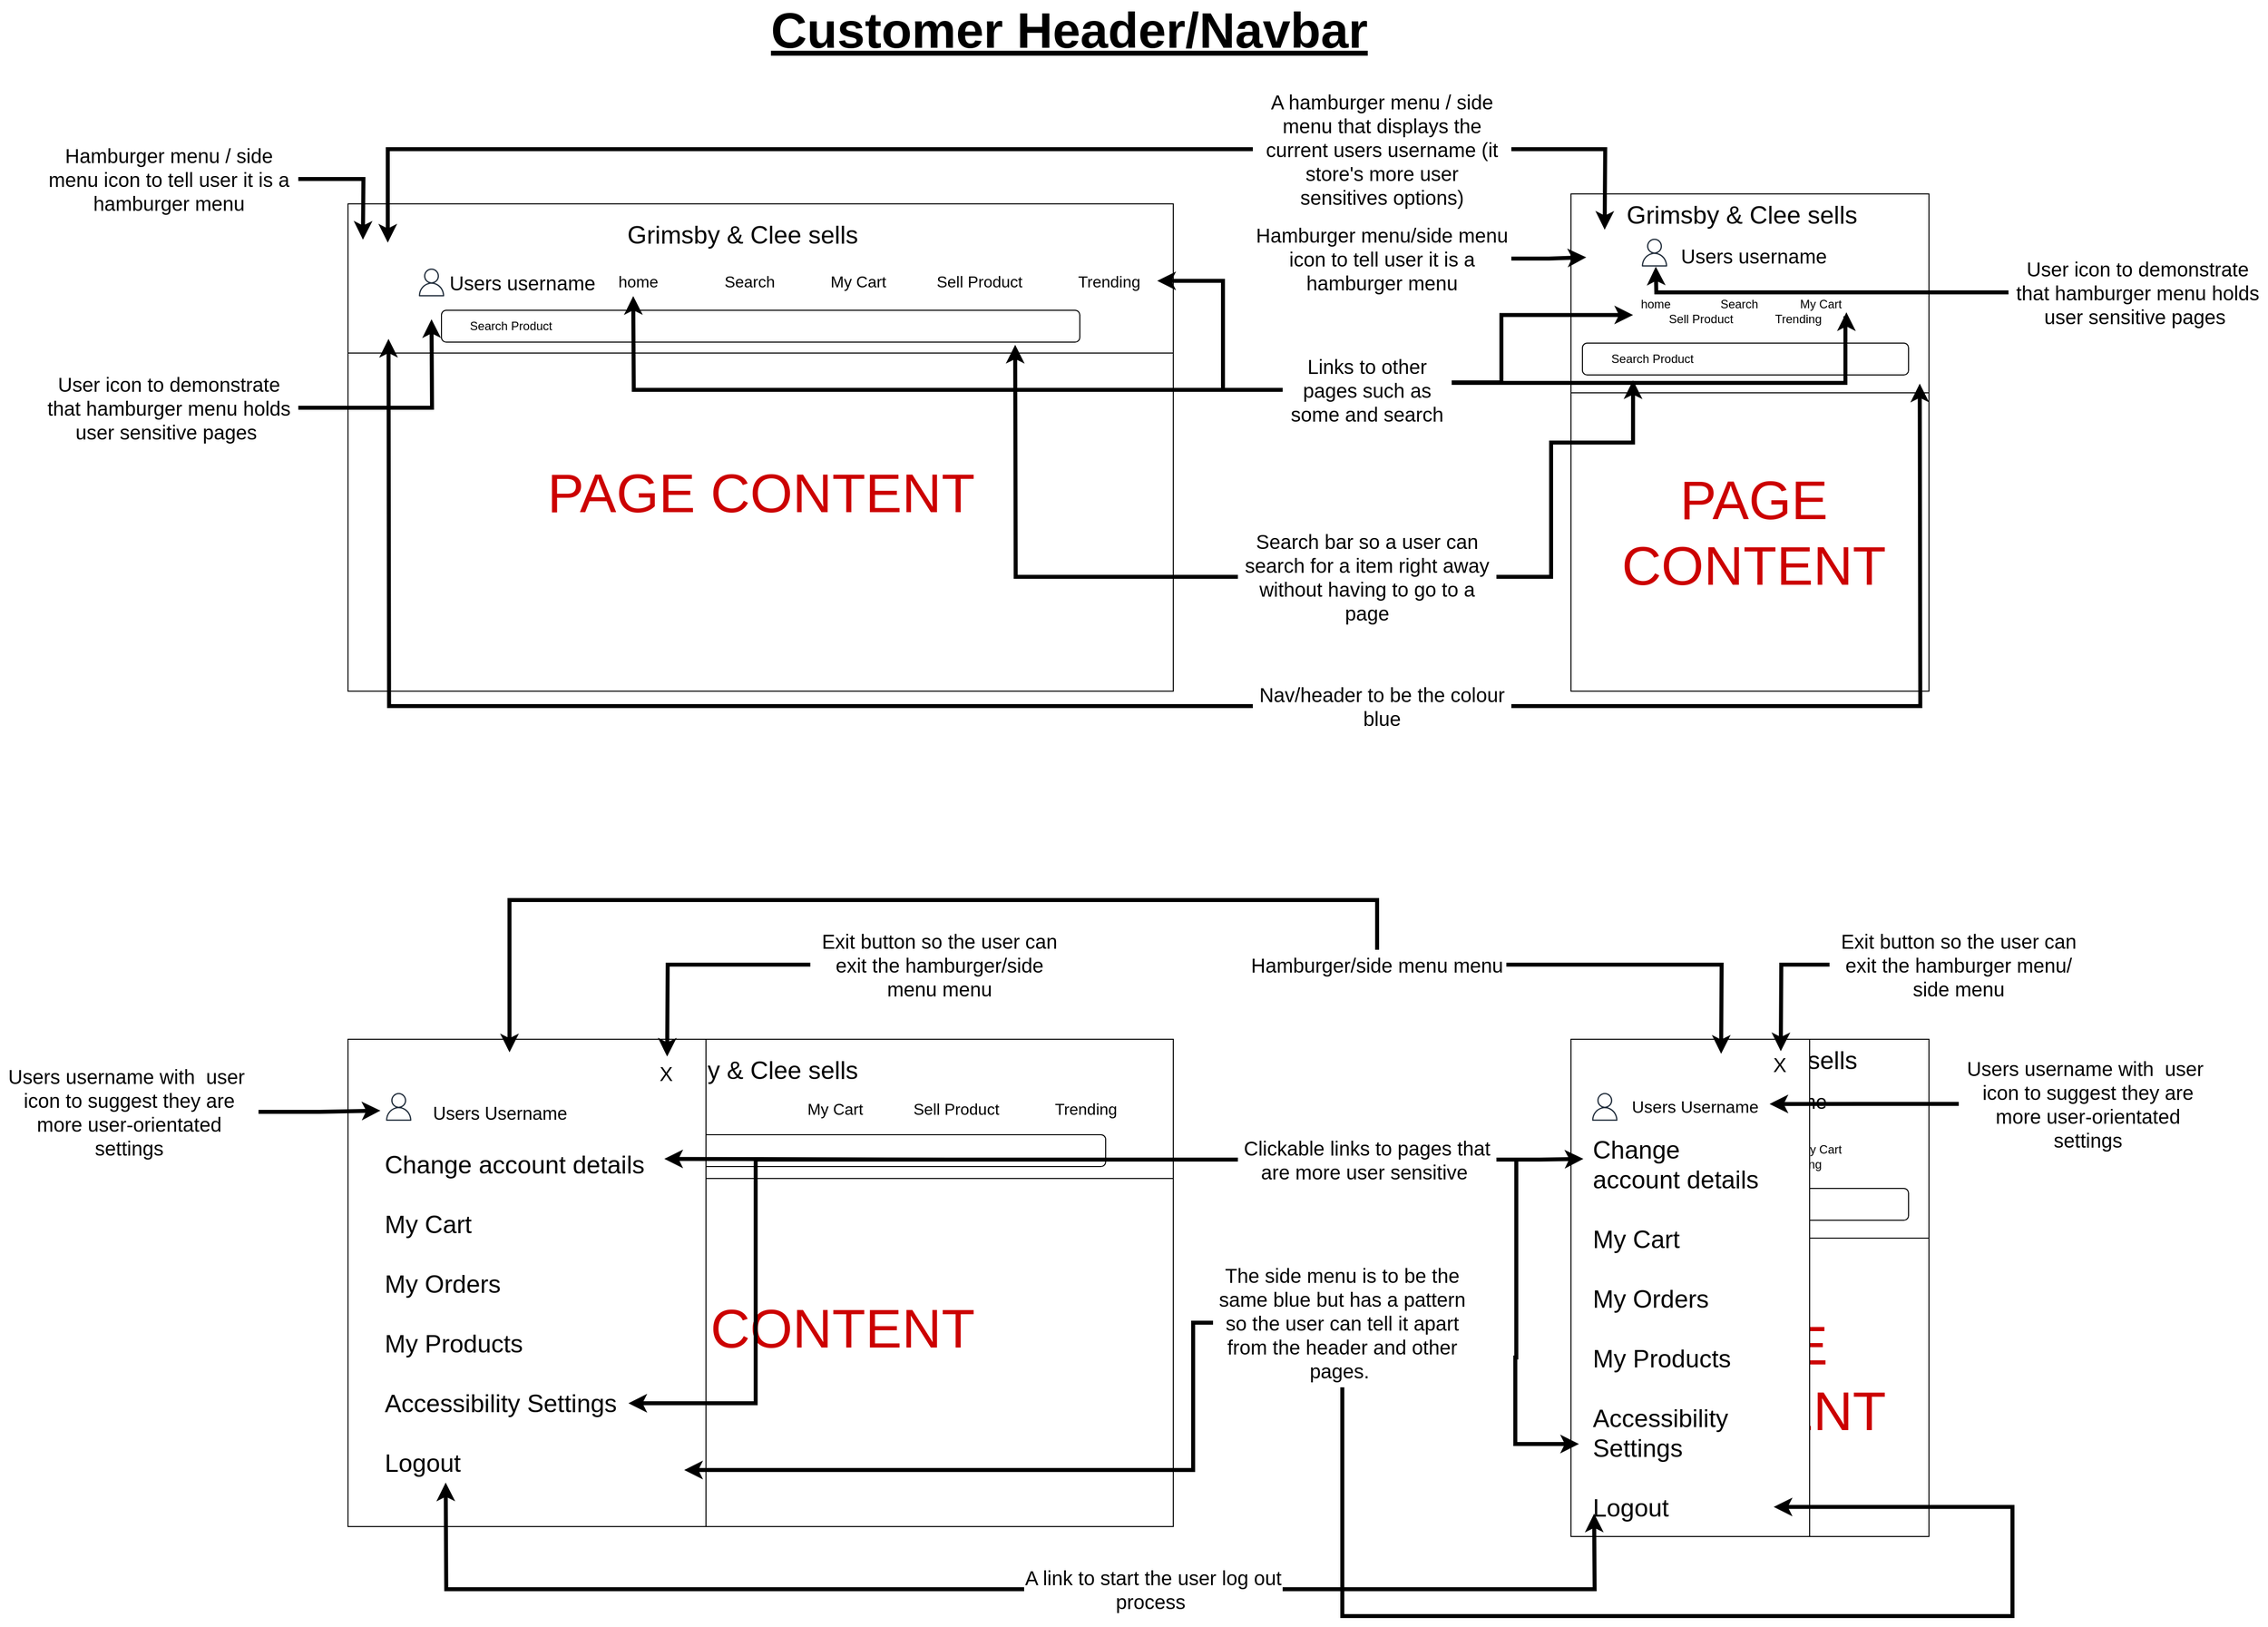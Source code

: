 <mxfile version="22.1.16" type="device">
  <diagram name="Page-1" id="9kCDMBCtZoSfwNyQTBR-">
    <mxGraphModel dx="6135" dy="4045" grid="1" gridSize="10" guides="1" tooltips="1" connect="1" arrows="1" fold="1" page="1" pageScale="1" pageWidth="850" pageHeight="1100" math="0" shadow="0">
      <root>
        <mxCell id="0" />
        <mxCell id="1" parent="0" />
        <mxCell id="2045cuq98jGpGBP9lHV3-7" value="" style="rounded=0;whiteSpace=wrap;html=1;" parent="1" vertex="1">
          <mxGeometry x="-2000" y="-850" width="830" height="370" as="geometry" />
        </mxCell>
        <mxCell id="2045cuq98jGpGBP9lHV3-1" value="" style="rounded=0;whiteSpace=wrap;html=1;" parent="1" vertex="1">
          <mxGeometry x="-2000" y="-970" width="830" height="150" as="geometry" />
        </mxCell>
        <mxCell id="2045cuq98jGpGBP9lHV3-2" value="&lt;font style=&quot;font-size: 25px;&quot;&gt;Grimsby &amp;amp; Clee sells&amp;nbsp;&lt;/font&gt;" style="text;html=1;strokeColor=none;fillColor=none;align=center;verticalAlign=middle;whiteSpace=wrap;rounded=0;" parent="1" vertex="1">
          <mxGeometry x="-1740" y="-970" width="281" height="60" as="geometry" />
        </mxCell>
        <mxCell id="2045cuq98jGpGBP9lHV3-3" value="" style="shape=image;html=1;verticalAlign=top;verticalLabelPosition=bottom;labelBackgroundColor=#ffffff;imageAspect=0;aspect=fixed;image=https://cdn0.iconfinder.com/data/icons/user-interface-1-32/32/hamburger-menu-128.png" parent="1" vertex="1">
          <mxGeometry x="-1988" y="-921" width="58" height="58" as="geometry" />
        </mxCell>
        <mxCell id="2045cuq98jGpGBP9lHV3-4" value="&lt;font style=&quot;font-size: 20px;&quot;&gt;Users username&lt;/font&gt;" style="text;html=1;strokeColor=none;fillColor=none;align=center;verticalAlign=middle;whiteSpace=wrap;rounded=0;" parent="1" vertex="1">
          <mxGeometry x="-1922" y="-916" width="195" height="50" as="geometry" />
        </mxCell>
        <mxCell id="2045cuq98jGpGBP9lHV3-5" value="&lt;div style=&quot;font-size: 16px;&quot;&gt;&lt;span style=&quot;background-color: initial;&quot;&gt;home&lt;/span&gt;&lt;span style=&quot;background-color: initial; white-space: pre;&quot;&gt;&#x9;&lt;/span&gt;&lt;span style=&quot;background-color: initial; white-space: pre;&quot;&gt;&#x9;&lt;/span&gt;&lt;span style=&quot;background-color: initial;&quot;&gt;Search&lt;/span&gt;&lt;span style=&quot;background-color: initial; white-space: pre;&quot;&gt;&#x9;&lt;/span&gt;&lt;span style=&quot;background-color: initial; white-space: pre;&quot;&gt;&#x9;&lt;/span&gt;My Cart&lt;span style=&quot;white-space: pre;&quot;&gt;&#x9;&lt;/span&gt;&lt;span style=&quot;white-space: pre;&quot;&gt;&#x9;&lt;/span&gt;Sell Product&lt;span style=&quot;white-space: pre;&quot;&gt;&#x9;&lt;/span&gt;&lt;span style=&quot;white-space: pre;&quot;&gt;&#x9;&lt;/span&gt;Trending&amp;nbsp;&lt;/div&gt;" style="text;html=1;strokeColor=none;fillColor=none;align=left;verticalAlign=middle;whiteSpace=wrap;rounded=0;" parent="1" vertex="1">
          <mxGeometry x="-1730" y="-910" width="540" height="36" as="geometry" />
        </mxCell>
        <mxCell id="2045cuq98jGpGBP9lHV3-6" value="&lt;font color=&quot;#cc0000&quot; style=&quot;font-size: 55px;&quot;&gt;PAGE CONTENT&lt;/font&gt;" style="text;html=1;strokeColor=none;fillColor=none;align=center;verticalAlign=middle;whiteSpace=wrap;rounded=0;" parent="1" vertex="1">
          <mxGeometry x="-1872.25" y="-810" width="574.5" height="260" as="geometry" />
        </mxCell>
        <mxCell id="2045cuq98jGpGBP9lHV3-8" value="" style="rounded=0;whiteSpace=wrap;html=1;" parent="1" vertex="1">
          <mxGeometry x="-2000" y="-10" width="830" height="370" as="geometry" />
        </mxCell>
        <mxCell id="2045cuq98jGpGBP9lHV3-9" value="" style="rounded=0;whiteSpace=wrap;html=1;" parent="1" vertex="1">
          <mxGeometry x="-2000" y="-130" width="830" height="140" as="geometry" />
        </mxCell>
        <mxCell id="2045cuq98jGpGBP9lHV3-10" value="&lt;font style=&quot;font-size: 25px;&quot;&gt;Grimsby &amp;amp; Clee sells&amp;nbsp;&lt;/font&gt;" style="text;html=1;strokeColor=none;fillColor=none;align=center;verticalAlign=middle;whiteSpace=wrap;rounded=0;" parent="1" vertex="1">
          <mxGeometry x="-1740" y="-130" width="281" height="60" as="geometry" />
        </mxCell>
        <mxCell id="2045cuq98jGpGBP9lHV3-11" value="" style="shape=image;html=1;verticalAlign=top;verticalLabelPosition=bottom;labelBackgroundColor=#ffffff;imageAspect=0;aspect=fixed;image=https://cdn0.iconfinder.com/data/icons/user-interface-1-32/32/hamburger-menu-128.png" parent="1" vertex="1">
          <mxGeometry x="-1980" y="-80" width="58" height="58" as="geometry" />
        </mxCell>
        <mxCell id="2045cuq98jGpGBP9lHV3-12" value="&lt;font style=&quot;font-size: 20px;&quot;&gt;Users username&lt;/font&gt;" style="text;html=1;strokeColor=none;fillColor=none;align=center;verticalAlign=middle;whiteSpace=wrap;rounded=0;" parent="1" vertex="1">
          <mxGeometry x="-1935" y="-76" width="195" height="50" as="geometry" />
        </mxCell>
        <mxCell id="2045cuq98jGpGBP9lHV3-14" value="&lt;font color=&quot;#cc0000&quot; style=&quot;font-size: 55px;&quot;&gt;PAGE CONTENT&lt;/font&gt;" style="text;html=1;strokeColor=none;fillColor=none;align=center;verticalAlign=middle;whiteSpace=wrap;rounded=0;" parent="1" vertex="1">
          <mxGeometry x="-1872.25" y="30" width="574.5" height="260" as="geometry" />
        </mxCell>
        <mxCell id="2045cuq98jGpGBP9lHV3-23" value="" style="sketch=0;outlineConnect=0;fontColor=#232F3E;gradientColor=none;fillColor=#232F3D;strokeColor=none;dashed=0;verticalLabelPosition=bottom;verticalAlign=top;align=center;html=1;fontSize=12;fontStyle=0;aspect=fixed;pointerEvents=1;shape=mxgraph.aws4.user;" parent="1" vertex="1">
          <mxGeometry x="-1930" y="-905" width="28" height="28" as="geometry" />
        </mxCell>
        <mxCell id="2045cuq98jGpGBP9lHV3-26" value="&lt;span style=&quot;white-space: pre;&quot;&gt;&#x9;&lt;/span&gt;Search Product" style="rounded=1;whiteSpace=wrap;html=1;align=left;" parent="1" vertex="1">
          <mxGeometry x="-1906" y="-863" width="642" height="32" as="geometry" />
        </mxCell>
        <mxCell id="2045cuq98jGpGBP9lHV3-27" value="&lt;span style=&quot;white-space: pre;&quot;&gt;&#x9;&lt;/span&gt;Search Product" style="rounded=1;whiteSpace=wrap;html=1;align=left;" parent="1" vertex="1">
          <mxGeometry x="-1880" y="-34" width="642" height="32" as="geometry" />
        </mxCell>
        <mxCell id="2045cuq98jGpGBP9lHV3-15" value="" style="rounded=0;whiteSpace=wrap;html=1;" parent="1" vertex="1">
          <mxGeometry x="-2000" y="-130" width="360" height="490" as="geometry" />
        </mxCell>
        <mxCell id="2045cuq98jGpGBP9lHV3-19" value="&lt;font style=&quot;font-size: 18px;&quot;&gt;Users Username&lt;/font&gt;" style="text;html=1;strokeColor=none;fillColor=none;align=center;verticalAlign=middle;whiteSpace=wrap;rounded=0;movable=1;resizable=1;rotatable=1;deletable=1;editable=1;locked=0;connectable=1;" parent="1" vertex="1">
          <mxGeometry x="-1922" y="-70" width="150" height="30" as="geometry" />
        </mxCell>
        <mxCell id="2045cuq98jGpGBP9lHV3-22" value="" style="sketch=0;outlineConnect=0;fontColor=#232F3E;gradientColor=none;fillColor=#232F3D;strokeColor=none;dashed=0;verticalLabelPosition=bottom;verticalAlign=top;align=center;html=1;fontSize=12;fontStyle=0;aspect=fixed;pointerEvents=1;shape=mxgraph.aws4.user;movable=1;resizable=1;rotatable=1;deletable=1;editable=1;locked=0;connectable=1;" parent="1" vertex="1">
          <mxGeometry x="-1963" y="-76" width="28" height="28" as="geometry" />
        </mxCell>
        <mxCell id="2045cuq98jGpGBP9lHV3-18" value="&lt;font style=&quot;font-size: 20px;&quot;&gt;X&lt;/font&gt;" style="text;html=1;strokeColor=none;fillColor=none;align=center;verticalAlign=middle;whiteSpace=wrap;rounded=0;" parent="1" vertex="1">
          <mxGeometry x="-1740" y="-116" width="120" height="40" as="geometry" />
        </mxCell>
        <mxCell id="2045cuq98jGpGBP9lHV3-24" value="&lt;span style=&quot;font-size: 25px;&quot;&gt;Change account details&lt;br&gt;&lt;br&gt;My Cart&lt;br&gt;&lt;br&gt;My Orders&lt;br&gt;&lt;br&gt;My Products&lt;br&gt;&lt;br&gt;Accessibility Settings&lt;br&gt;&lt;br&gt;Logout&lt;br&gt;&amp;nbsp;&lt;/span&gt;" style="text;html=1;strokeColor=none;fillColor=none;align=left;verticalAlign=middle;whiteSpace=wrap;rounded=0;" parent="1" vertex="1">
          <mxGeometry x="-1965" y="145" width="290" height="30" as="geometry" />
        </mxCell>
        <mxCell id="2045cuq98jGpGBP9lHV3-28" value="" style="rounded=0;whiteSpace=wrap;html=1;" parent="1" vertex="1">
          <mxGeometry x="-770" y="-980" width="360" height="500" as="geometry" />
        </mxCell>
        <mxCell id="2045cuq98jGpGBP9lHV3-29" value="" style="rounded=0;whiteSpace=wrap;html=1;" parent="1" vertex="1">
          <mxGeometry x="-770" y="-980" width="360" height="200" as="geometry" />
        </mxCell>
        <mxCell id="2045cuq98jGpGBP9lHV3-30" value="&lt;span style=&quot;white-space: pre;&quot;&gt;&#x9;&lt;/span&gt;Search Product" style="rounded=1;whiteSpace=wrap;html=1;align=left;" parent="1" vertex="1">
          <mxGeometry x="-758.5" y="-830" width="328" height="32" as="geometry" />
        </mxCell>
        <mxCell id="2045cuq98jGpGBP9lHV3-31" value="&lt;font style=&quot;font-size: 25px;&quot;&gt;Grimsby &amp;amp; Clee sells&amp;nbsp;&lt;/font&gt;" style="text;html=1;strokeColor=none;fillColor=none;align=center;verticalAlign=middle;whiteSpace=wrap;rounded=0;" parent="1" vertex="1">
          <mxGeometry x="-735" y="-990" width="281" height="60" as="geometry" />
        </mxCell>
        <mxCell id="2045cuq98jGpGBP9lHV3-32" value="&lt;div style=&quot;&quot;&gt;&lt;span style=&quot;background-color: initial;&quot;&gt;home&lt;/span&gt;&lt;span style=&quot;background-color: initial; white-space: pre;&quot;&gt;&#x9;&lt;span style=&quot;white-space: pre;&quot;&gt;&#x9;&lt;/span&gt;&lt;/span&gt;&lt;span style=&quot;background-color: initial;&quot;&gt;Search&lt;/span&gt;&lt;span style=&quot;background-color: initial; white-space: pre;&quot;&gt;&#x9;&lt;span style=&quot;white-space: pre;&quot;&gt;&#x9;&lt;/span&gt;&lt;/span&gt;My Cart&lt;span style=&quot;white-space: pre;&quot;&gt;&#x9;&lt;/span&gt;&lt;/div&gt;&lt;div style=&quot;&quot;&gt;Sell Product&lt;span style=&quot;white-space: pre;&quot;&gt;&#x9;&lt;span style=&quot;white-space: pre;&quot;&gt;&#x9;&lt;/span&gt;&lt;/span&gt;Trending&amp;nbsp;&lt;/div&gt;" style="text;html=1;strokeColor=none;fillColor=none;align=center;verticalAlign=middle;whiteSpace=wrap;rounded=0;" parent="1" vertex="1">
          <mxGeometry x="-770" y="-880" width="354" height="36" as="geometry" />
        </mxCell>
        <mxCell id="2045cuq98jGpGBP9lHV3-33" value="" style="shape=image;html=1;verticalAlign=top;verticalLabelPosition=bottom;labelBackgroundColor=#ffffff;imageAspect=0;aspect=fixed;image=https://cdn0.iconfinder.com/data/icons/user-interface-1-32/32/hamburger-menu-128.png" parent="1" vertex="1">
          <mxGeometry x="-758" y="-946" width="50" height="50" as="geometry" />
        </mxCell>
        <mxCell id="2045cuq98jGpGBP9lHV3-34" value="&lt;font style=&quot;font-size: 20px;&quot;&gt;Users username&lt;/font&gt;" style="text;html=1;strokeColor=none;fillColor=none;align=center;verticalAlign=middle;whiteSpace=wrap;rounded=0;" parent="1" vertex="1">
          <mxGeometry x="-672" y="-941" width="172" height="45" as="geometry" />
        </mxCell>
        <mxCell id="2045cuq98jGpGBP9lHV3-35" value="" style="sketch=0;outlineConnect=0;fontColor=#232F3E;gradientColor=none;fillColor=#232F3D;strokeColor=none;dashed=0;verticalLabelPosition=bottom;verticalAlign=top;align=center;html=1;fontSize=12;fontStyle=0;aspect=fixed;pointerEvents=1;shape=mxgraph.aws4.user;" parent="1" vertex="1">
          <mxGeometry x="-700" y="-935" width="28" height="28" as="geometry" />
        </mxCell>
        <mxCell id="2045cuq98jGpGBP9lHV3-36" value="&lt;font color=&quot;#cc0000&quot; style=&quot;font-size: 55px;&quot;&gt;PAGE CONTENT&lt;/font&gt;" style="text;html=1;strokeColor=none;fillColor=none;align=center;verticalAlign=middle;whiteSpace=wrap;rounded=0;" parent="1" vertex="1">
          <mxGeometry x="-731" y="-770" width="290" height="260" as="geometry" />
        </mxCell>
        <mxCell id="2045cuq98jGpGBP9lHV3-37" value="" style="rounded=0;whiteSpace=wrap;html=1;" parent="1" vertex="1">
          <mxGeometry x="-770" y="-130" width="360" height="500" as="geometry" />
        </mxCell>
        <mxCell id="2045cuq98jGpGBP9lHV3-38" value="" style="rounded=0;whiteSpace=wrap;html=1;" parent="1" vertex="1">
          <mxGeometry x="-770" y="-130" width="360" height="200" as="geometry" />
        </mxCell>
        <mxCell id="2045cuq98jGpGBP9lHV3-39" value="&lt;span style=&quot;white-space: pre;&quot;&gt;&#x9;&lt;/span&gt;Search Product" style="rounded=1;whiteSpace=wrap;html=1;align=left;" parent="1" vertex="1">
          <mxGeometry x="-758.5" y="20" width="328" height="32" as="geometry" />
        </mxCell>
        <mxCell id="2045cuq98jGpGBP9lHV3-40" value="&lt;font style=&quot;font-size: 25px;&quot;&gt;Grimsby &amp;amp; Clee sells&amp;nbsp;&lt;/font&gt;" style="text;html=1;strokeColor=none;fillColor=none;align=center;verticalAlign=middle;whiteSpace=wrap;rounded=0;" parent="1" vertex="1">
          <mxGeometry x="-735" y="-140" width="281" height="60" as="geometry" />
        </mxCell>
        <mxCell id="2045cuq98jGpGBP9lHV3-41" value="&lt;div style=&quot;&quot;&gt;&lt;span style=&quot;background-color: initial;&quot;&gt;home&lt;/span&gt;&lt;span style=&quot;background-color: initial; white-space: pre;&quot;&gt;&#x9;&lt;span style=&quot;white-space: pre;&quot;&gt;&#x9;&lt;/span&gt;&lt;/span&gt;&lt;span style=&quot;background-color: initial;&quot;&gt;Search&lt;/span&gt;&lt;span style=&quot;background-color: initial; white-space: pre;&quot;&gt;&#x9;&lt;span style=&quot;white-space: pre;&quot;&gt;&#x9;&lt;/span&gt;&lt;/span&gt;My Cart&lt;span style=&quot;white-space: pre;&quot;&gt;&#x9;&lt;/span&gt;&lt;/div&gt;&lt;div style=&quot;&quot;&gt;Sell Product&lt;span style=&quot;white-space: pre;&quot;&gt;&#x9;&lt;span style=&quot;white-space: pre;&quot;&gt;&#x9;&lt;/span&gt;&lt;/span&gt;Trending&amp;nbsp;&lt;/div&gt;" style="text;html=1;strokeColor=none;fillColor=none;align=center;verticalAlign=middle;whiteSpace=wrap;rounded=0;" parent="1" vertex="1">
          <mxGeometry x="-770" y="-30" width="354" height="36" as="geometry" />
        </mxCell>
        <mxCell id="2045cuq98jGpGBP9lHV3-42" value="" style="shape=image;html=1;verticalAlign=top;verticalLabelPosition=bottom;labelBackgroundColor=#ffffff;imageAspect=0;aspect=fixed;image=https://cdn0.iconfinder.com/data/icons/user-interface-1-32/32/hamburger-menu-128.png" parent="1" vertex="1">
          <mxGeometry x="-758" y="-96" width="50" height="50" as="geometry" />
        </mxCell>
        <mxCell id="2045cuq98jGpGBP9lHV3-43" value="&lt;font style=&quot;font-size: 20px;&quot;&gt;Users username&lt;/font&gt;" style="text;html=1;strokeColor=none;fillColor=none;align=center;verticalAlign=middle;whiteSpace=wrap;rounded=0;" parent="1" vertex="1">
          <mxGeometry x="-672" y="-91" width="172" height="45" as="geometry" />
        </mxCell>
        <mxCell id="2045cuq98jGpGBP9lHV3-44" value="" style="sketch=0;outlineConnect=0;fontColor=#232F3E;gradientColor=none;fillColor=#232F3D;strokeColor=none;dashed=0;verticalLabelPosition=bottom;verticalAlign=top;align=center;html=1;fontSize=12;fontStyle=0;aspect=fixed;pointerEvents=1;shape=mxgraph.aws4.user;" parent="1" vertex="1">
          <mxGeometry x="-700" y="-85" width="28" height="28" as="geometry" />
        </mxCell>
        <mxCell id="2045cuq98jGpGBP9lHV3-45" value="&lt;font color=&quot;#cc0000&quot; style=&quot;font-size: 55px;&quot;&gt;PAGE CONTENT&lt;/font&gt;" style="text;html=1;strokeColor=none;fillColor=none;align=center;verticalAlign=middle;whiteSpace=wrap;rounded=0;" parent="1" vertex="1">
          <mxGeometry x="-731" y="80" width="290" height="260" as="geometry" />
        </mxCell>
        <mxCell id="2045cuq98jGpGBP9lHV3-46" value="" style="rounded=0;whiteSpace=wrap;html=1;" parent="1" vertex="1">
          <mxGeometry x="-770" y="-130" width="240" height="500" as="geometry" />
        </mxCell>
        <mxCell id="2045cuq98jGpGBP9lHV3-47" value="&lt;font style=&quot;font-size: 20px;&quot;&gt;X&lt;/font&gt;" style="text;html=1;strokeColor=none;fillColor=none;align=center;verticalAlign=middle;whiteSpace=wrap;rounded=0;" parent="1" vertex="1">
          <mxGeometry x="-620" y="-125" width="120" height="40" as="geometry" />
        </mxCell>
        <mxCell id="2045cuq98jGpGBP9lHV3-48" value="&lt;font style=&quot;font-size: 17px;&quot;&gt;Users Username&lt;/font&gt;" style="text;html=1;strokeColor=none;fillColor=none;align=center;verticalAlign=middle;whiteSpace=wrap;rounded=0;movable=1;resizable=1;rotatable=1;deletable=1;editable=1;locked=0;connectable=1;" parent="1" vertex="1">
          <mxGeometry x="-720" y="-76" width="150" height="30" as="geometry" />
        </mxCell>
        <mxCell id="2045cuq98jGpGBP9lHV3-49" value="" style="sketch=0;outlineConnect=0;fontColor=#232F3E;gradientColor=none;fillColor=#232F3D;strokeColor=none;dashed=0;verticalLabelPosition=bottom;verticalAlign=top;align=center;html=1;fontSize=12;fontStyle=0;aspect=fixed;pointerEvents=1;shape=mxgraph.aws4.user;movable=1;resizable=1;rotatable=1;deletable=1;editable=1;locked=0;connectable=1;" parent="1" vertex="1">
          <mxGeometry x="-750" y="-76" width="28" height="28" as="geometry" />
        </mxCell>
        <mxCell id="2045cuq98jGpGBP9lHV3-50" value="&lt;span style=&quot;font-size: 25px;&quot;&gt;Change account details&lt;br&gt;&lt;br&gt;My Cart&lt;br&gt;&lt;br&gt;My Orders&lt;br&gt;&lt;br&gt;My Products&lt;br&gt;&lt;br&gt;Accessibility Settings&lt;br&gt;&lt;br&gt;Logout&lt;br&gt;&amp;nbsp;&lt;/span&gt;" style="text;html=1;strokeColor=none;fillColor=none;align=left;verticalAlign=middle;whiteSpace=wrap;rounded=0;" parent="1" vertex="1">
          <mxGeometry x="-750" y="160" width="180" height="30" as="geometry" />
        </mxCell>
        <mxCell id="2045cuq98jGpGBP9lHV3-51" value="&lt;div style=&quot;font-size: 16px;&quot;&gt;&lt;span style=&quot;background-color: initial; white-space: pre;&quot;&gt;&#x9;&lt;/span&gt;My Cart&lt;span style=&quot;white-space: pre;&quot;&gt;&#x9;&lt;/span&gt;&lt;span style=&quot;white-space: pre;&quot;&gt;&#x9;&lt;/span&gt;Sell Product&lt;span style=&quot;white-space: pre;&quot;&gt;&#x9;&lt;/span&gt;&lt;span style=&quot;white-space: pre;&quot;&gt;&#x9;&lt;/span&gt;Trending&amp;nbsp;&lt;/div&gt;" style="text;html=1;strokeColor=none;fillColor=none;align=right;verticalAlign=middle;whiteSpace=wrap;rounded=0;" parent="1" vertex="1">
          <mxGeometry x="-1760" y="-78" width="540" height="36" as="geometry" />
        </mxCell>
        <mxCell id="2045cuq98jGpGBP9lHV3-54" style="edgeStyle=orthogonalEdgeStyle;rounded=0;orthogonalLoop=1;jettySize=auto;html=1;strokeWidth=4;" parent="1" source="2045cuq98jGpGBP9lHV3-52" edge="1">
          <mxGeometry relative="1" as="geometry">
            <mxPoint x="-1186.143" y="-892.571" as="targetPoint" />
            <Array as="points">
              <mxPoint x="-1120" y="-783" />
              <mxPoint x="-1120" y="-893" />
            </Array>
          </mxGeometry>
        </mxCell>
        <mxCell id="2045cuq98jGpGBP9lHV3-55" style="edgeStyle=orthogonalEdgeStyle;rounded=0;orthogonalLoop=1;jettySize=auto;html=1;exitX=1;exitY=0.25;exitDx=0;exitDy=0;strokeWidth=4;" parent="1" source="2045cuq98jGpGBP9lHV3-52" edge="1">
          <mxGeometry relative="1" as="geometry">
            <mxPoint x="-707.571" y="-858.286" as="targetPoint" />
            <mxPoint x="-870" y="-790" as="sourcePoint" />
            <Array as="points">
              <mxPoint x="-840" y="-790" />
              <mxPoint x="-840" y="-858" />
            </Array>
          </mxGeometry>
        </mxCell>
        <mxCell id="h-zxiZMkEH1Zj-MicnAZ-10" style="edgeStyle=orthogonalEdgeStyle;shape=connector;rounded=0;orthogonalLoop=1;jettySize=auto;html=1;labelBackgroundColor=default;strokeColor=default;strokeWidth=4;align=center;verticalAlign=middle;fontFamily=Helvetica;fontSize=12;fontColor=default;endArrow=classic;" edge="1" parent="1" source="2045cuq98jGpGBP9lHV3-52">
          <mxGeometry relative="1" as="geometry">
            <mxPoint x="-1713.143" y="-877.286" as="targetPoint" />
          </mxGeometry>
        </mxCell>
        <mxCell id="h-zxiZMkEH1Zj-MicnAZ-11" style="edgeStyle=orthogonalEdgeStyle;shape=connector;rounded=0;orthogonalLoop=1;jettySize=auto;html=1;labelBackgroundColor=default;strokeColor=default;strokeWidth=4;align=center;verticalAlign=middle;fontFamily=Helvetica;fontSize=12;fontColor=default;endArrow=classic;" edge="1" parent="1" source="2045cuq98jGpGBP9lHV3-52">
          <mxGeometry relative="1" as="geometry">
            <mxPoint x="-493" y="-861" as="targetPoint" />
            <Array as="points">
              <mxPoint x="-494" y="-790" />
              <mxPoint x="-494" y="-855" />
            </Array>
          </mxGeometry>
        </mxCell>
        <mxCell id="2045cuq98jGpGBP9lHV3-52" value="&lt;font style=&quot;font-size: 20px;&quot;&gt;Links to other pages such as some and search&lt;/font&gt;" style="text;html=1;strokeColor=none;fillColor=none;align=center;verticalAlign=middle;whiteSpace=wrap;rounded=0;" parent="1" vertex="1">
          <mxGeometry x="-1060" y="-798" width="170" height="30" as="geometry" />
        </mxCell>
        <mxCell id="2045cuq98jGpGBP9lHV3-58" style="edgeStyle=orthogonalEdgeStyle;shape=connector;rounded=0;orthogonalLoop=1;jettySize=auto;html=1;labelBackgroundColor=default;strokeColor=default;strokeWidth=4;align=center;verticalAlign=middle;fontFamily=Helvetica;fontSize=12;fontColor=default;endArrow=classic;" parent="1" source="2045cuq98jGpGBP9lHV3-57" edge="1">
          <mxGeometry relative="1" as="geometry">
            <mxPoint x="-1960" y="-931" as="targetPoint" />
            <Array as="points">
              <mxPoint x="-1960" y="-1025" />
            </Array>
          </mxGeometry>
        </mxCell>
        <mxCell id="2045cuq98jGpGBP9lHV3-59" style="edgeStyle=orthogonalEdgeStyle;shape=connector;rounded=0;orthogonalLoop=1;jettySize=auto;html=1;labelBackgroundColor=default;strokeColor=default;strokeWidth=4;align=center;verticalAlign=middle;fontFamily=Helvetica;fontSize=12;fontColor=default;endArrow=classic;" parent="1" source="2045cuq98jGpGBP9lHV3-57" edge="1">
          <mxGeometry relative="1" as="geometry">
            <mxPoint x="-736.143" y="-944" as="targetPoint" />
          </mxGeometry>
        </mxCell>
        <mxCell id="2045cuq98jGpGBP9lHV3-57" value="&lt;span style=&quot;font-size: 20px;&quot;&gt;A hamburger menu / side menu that displays&amp;nbsp;the current users username (it store&#39;s&amp;nbsp;more user sensitives&amp;nbsp;options)&lt;/span&gt;" style="text;html=1;strokeColor=none;fillColor=none;align=center;verticalAlign=middle;whiteSpace=wrap;rounded=0;" parent="1" vertex="1">
          <mxGeometry x="-1090" y="-1040" width="260" height="30" as="geometry" />
        </mxCell>
        <mxCell id="2045cuq98jGpGBP9lHV3-61" style="edgeStyle=orthogonalEdgeStyle;shape=connector;rounded=0;orthogonalLoop=1;jettySize=auto;html=1;labelBackgroundColor=default;strokeColor=default;strokeWidth=4;align=center;verticalAlign=middle;fontFamily=Helvetica;fontSize=12;fontColor=default;endArrow=classic;" parent="1" source="2045cuq98jGpGBP9lHV3-60" edge="1">
          <mxGeometry relative="1" as="geometry">
            <mxPoint x="-707.571" y="-792.571" as="targetPoint" />
            <Array as="points">
              <mxPoint x="-790" y="-595" />
              <mxPoint x="-790" y="-730" />
              <mxPoint x="-708" y="-730" />
            </Array>
          </mxGeometry>
        </mxCell>
        <mxCell id="2045cuq98jGpGBP9lHV3-62" style="edgeStyle=orthogonalEdgeStyle;shape=connector;rounded=0;orthogonalLoop=1;jettySize=auto;html=1;labelBackgroundColor=default;strokeColor=default;strokeWidth=4;align=center;verticalAlign=middle;fontFamily=Helvetica;fontSize=12;fontColor=default;endArrow=classic;" parent="1" source="2045cuq98jGpGBP9lHV3-60" edge="1">
          <mxGeometry relative="1" as="geometry">
            <mxPoint x="-1329" y="-828.286" as="targetPoint" />
          </mxGeometry>
        </mxCell>
        <mxCell id="2045cuq98jGpGBP9lHV3-60" value="&lt;span style=&quot;font-size: 20px;&quot;&gt;Search bar so a user can search for a item&amp;nbsp;right away without having to go to a page&lt;/span&gt;" style="text;html=1;strokeColor=none;fillColor=none;align=center;verticalAlign=middle;whiteSpace=wrap;rounded=0;" parent="1" vertex="1">
          <mxGeometry x="-1105" y="-610" width="260" height="30" as="geometry" />
        </mxCell>
        <mxCell id="2045cuq98jGpGBP9lHV3-64" style="edgeStyle=orthogonalEdgeStyle;shape=connector;rounded=0;orthogonalLoop=1;jettySize=auto;html=1;labelBackgroundColor=default;strokeColor=default;strokeWidth=4;align=center;verticalAlign=middle;fontFamily=Helvetica;fontSize=12;fontColor=default;endArrow=classic;" parent="1" source="2045cuq98jGpGBP9lHV3-63" edge="1">
          <mxGeometry relative="1" as="geometry">
            <mxPoint x="-1916" y="-854" as="targetPoint" />
          </mxGeometry>
        </mxCell>
        <mxCell id="2045cuq98jGpGBP9lHV3-63" value="&lt;span style=&quot;font-size: 20px;&quot;&gt;User icon to demonstrate that hamburger menu holds user sensitive pages&amp;nbsp;&lt;/span&gt;" style="text;html=1;strokeColor=none;fillColor=none;align=center;verticalAlign=middle;whiteSpace=wrap;rounded=0;" parent="1" vertex="1">
          <mxGeometry x="-2310" y="-780" width="260" height="30" as="geometry" />
        </mxCell>
        <mxCell id="2045cuq98jGpGBP9lHV3-66" style="edgeStyle=orthogonalEdgeStyle;shape=connector;rounded=0;orthogonalLoop=1;jettySize=auto;html=1;labelBackgroundColor=default;strokeColor=default;strokeWidth=4;align=center;verticalAlign=middle;fontFamily=Helvetica;fontSize=12;fontColor=default;endArrow=classic;" parent="1" source="2045cuq98jGpGBP9lHV3-65" edge="1">
          <mxGeometry relative="1" as="geometry">
            <mxPoint x="-684.714" y="-906.857" as="targetPoint" />
          </mxGeometry>
        </mxCell>
        <mxCell id="2045cuq98jGpGBP9lHV3-65" value="&lt;span style=&quot;font-size: 20px;&quot;&gt;User icon to demonstrate that hamburger menu holds user sensitive pages&amp;nbsp;&lt;/span&gt;" style="text;html=1;strokeColor=none;fillColor=none;align=center;verticalAlign=middle;whiteSpace=wrap;rounded=0;" parent="1" vertex="1">
          <mxGeometry x="-330" y="-896" width="260" height="30" as="geometry" />
        </mxCell>
        <mxCell id="2045cuq98jGpGBP9lHV3-68" style="edgeStyle=orthogonalEdgeStyle;shape=connector;rounded=0;orthogonalLoop=1;jettySize=auto;html=1;labelBackgroundColor=default;strokeColor=default;strokeWidth=4;align=center;verticalAlign=middle;fontFamily=Helvetica;fontSize=12;fontColor=default;endArrow=classic;" parent="1" source="2045cuq98jGpGBP9lHV3-67" edge="1">
          <mxGeometry relative="1" as="geometry">
            <mxPoint x="-754.647" y="-916.235" as="targetPoint" />
          </mxGeometry>
        </mxCell>
        <mxCell id="2045cuq98jGpGBP9lHV3-67" value="&lt;span style=&quot;font-size: 20px;&quot;&gt;Hamburger menu/side menu icon to tell user it is a hamburger menu&lt;/span&gt;" style="text;html=1;strokeColor=none;fillColor=none;align=center;verticalAlign=middle;whiteSpace=wrap;rounded=0;" parent="1" vertex="1">
          <mxGeometry x="-1090" y="-930" width="260" height="30" as="geometry" />
        </mxCell>
        <mxCell id="2045cuq98jGpGBP9lHV3-70" style="edgeStyle=orthogonalEdgeStyle;shape=connector;rounded=0;orthogonalLoop=1;jettySize=auto;html=1;labelBackgroundColor=default;strokeColor=default;strokeWidth=4;align=center;verticalAlign=middle;fontFamily=Helvetica;fontSize=12;fontColor=default;endArrow=classic;" parent="1" source="2045cuq98jGpGBP9lHV3-69" edge="1">
          <mxGeometry relative="1" as="geometry">
            <mxPoint x="-1985" y="-934" as="targetPoint" />
          </mxGeometry>
        </mxCell>
        <mxCell id="2045cuq98jGpGBP9lHV3-69" value="&lt;span style=&quot;font-size: 20px;&quot;&gt;Hamburger menu / side menu icon to tell user it is a hamburger menu&lt;/span&gt;" style="text;html=1;strokeColor=none;fillColor=none;align=center;verticalAlign=middle;whiteSpace=wrap;rounded=0;" parent="1" vertex="1">
          <mxGeometry x="-2310" y="-1010" width="260" height="30" as="geometry" />
        </mxCell>
        <mxCell id="2045cuq98jGpGBP9lHV3-72" style="edgeStyle=orthogonalEdgeStyle;shape=connector;rounded=0;orthogonalLoop=1;jettySize=auto;html=1;labelBackgroundColor=default;strokeColor=default;strokeWidth=4;align=center;verticalAlign=middle;fontFamily=Helvetica;fontSize=12;fontColor=default;endArrow=classic;" parent="1" source="2045cuq98jGpGBP9lHV3-71" edge="1">
          <mxGeometry relative="1" as="geometry">
            <mxPoint x="-1837.571" y="-116.857" as="targetPoint" />
            <Array as="points">
              <mxPoint x="-965" y="-270" />
              <mxPoint x="-1838" y="-270" />
            </Array>
          </mxGeometry>
        </mxCell>
        <mxCell id="2045cuq98jGpGBP9lHV3-73" style="edgeStyle=orthogonalEdgeStyle;shape=connector;rounded=0;orthogonalLoop=1;jettySize=auto;html=1;labelBackgroundColor=default;strokeColor=default;strokeWidth=4;align=center;verticalAlign=middle;fontFamily=Helvetica;fontSize=12;fontColor=default;endArrow=classic;" parent="1" source="2045cuq98jGpGBP9lHV3-71" edge="1">
          <mxGeometry relative="1" as="geometry">
            <mxPoint x="-619.0" y="-115.429" as="targetPoint" />
          </mxGeometry>
        </mxCell>
        <mxCell id="2045cuq98jGpGBP9lHV3-71" value="&lt;span style=&quot;font-size: 20px;&quot;&gt;Hamburger/side menu menu&lt;/span&gt;" style="text;html=1;strokeColor=none;fillColor=none;align=center;verticalAlign=middle;whiteSpace=wrap;rounded=0;" parent="1" vertex="1">
          <mxGeometry x="-1095" y="-220" width="260" height="30" as="geometry" />
        </mxCell>
        <mxCell id="2045cuq98jGpGBP9lHV3-77" style="edgeStyle=orthogonalEdgeStyle;shape=connector;rounded=0;orthogonalLoop=1;jettySize=auto;html=1;labelBackgroundColor=default;strokeColor=default;strokeWidth=4;align=center;verticalAlign=middle;fontFamily=Helvetica;fontSize=12;fontColor=default;endArrow=classic;" parent="1" source="2045cuq98jGpGBP9lHV3-74" edge="1">
          <mxGeometry relative="1" as="geometry">
            <mxPoint x="-559" y="-118" as="targetPoint" />
          </mxGeometry>
        </mxCell>
        <mxCell id="2045cuq98jGpGBP9lHV3-74" value="&lt;span style=&quot;font-size: 20px;&quot;&gt;Exit button so the user can exit the hamburger menu/ side menu&lt;/span&gt;" style="text;html=1;strokeColor=none;fillColor=none;align=center;verticalAlign=middle;whiteSpace=wrap;rounded=0;" parent="1" vertex="1">
          <mxGeometry x="-510" y="-220" width="260" height="30" as="geometry" />
        </mxCell>
        <mxCell id="2045cuq98jGpGBP9lHV3-76" style="edgeStyle=orthogonalEdgeStyle;shape=connector;rounded=0;orthogonalLoop=1;jettySize=auto;html=1;labelBackgroundColor=default;strokeColor=default;strokeWidth=4;align=center;verticalAlign=middle;fontFamily=Helvetica;fontSize=12;fontColor=default;endArrow=classic;" parent="1" source="2045cuq98jGpGBP9lHV3-75" edge="1">
          <mxGeometry relative="1" as="geometry">
            <mxPoint x="-1679" y="-112.571" as="targetPoint" />
          </mxGeometry>
        </mxCell>
        <mxCell id="2045cuq98jGpGBP9lHV3-75" value="&lt;span style=&quot;font-size: 20px;&quot;&gt;Exit button so the user can exit the hamburger/side menu menu&lt;/span&gt;" style="text;html=1;strokeColor=none;fillColor=none;align=center;verticalAlign=middle;whiteSpace=wrap;rounded=0;" parent="1" vertex="1">
          <mxGeometry x="-1535" y="-220" width="260" height="30" as="geometry" />
        </mxCell>
        <mxCell id="2045cuq98jGpGBP9lHV3-79" style="edgeStyle=orthogonalEdgeStyle;shape=connector;rounded=0;orthogonalLoop=1;jettySize=auto;html=1;labelBackgroundColor=default;strokeColor=default;strokeWidth=4;align=center;verticalAlign=middle;fontFamily=Helvetica;fontSize=12;fontColor=default;endArrow=classic;" parent="1" source="2045cuq98jGpGBP9lHV3-78" edge="1">
          <mxGeometry relative="1" as="geometry">
            <mxPoint x="-757.571" y="-9.714" as="targetPoint" />
          </mxGeometry>
        </mxCell>
        <mxCell id="2045cuq98jGpGBP9lHV3-80" style="edgeStyle=orthogonalEdgeStyle;shape=connector;rounded=0;orthogonalLoop=1;jettySize=auto;html=1;labelBackgroundColor=default;strokeColor=default;strokeWidth=4;align=center;verticalAlign=middle;fontFamily=Helvetica;fontSize=12;fontColor=default;endArrow=classic;" parent="1" source="2045cuq98jGpGBP9lHV3-78" edge="1">
          <mxGeometry relative="1" as="geometry">
            <mxPoint x="-762" y="277" as="targetPoint" />
            <Array as="points">
              <mxPoint x="-825" y="-9" />
              <mxPoint x="-825" y="190" />
              <mxPoint x="-826" y="340" />
            </Array>
          </mxGeometry>
        </mxCell>
        <mxCell id="2045cuq98jGpGBP9lHV3-81" style="edgeStyle=orthogonalEdgeStyle;shape=connector;rounded=0;orthogonalLoop=1;jettySize=auto;html=1;labelBackgroundColor=default;strokeColor=default;strokeWidth=4;align=center;verticalAlign=middle;fontFamily=Helvetica;fontSize=12;fontColor=default;endArrow=classic;" parent="1" source="2045cuq98jGpGBP9lHV3-78" edge="1">
          <mxGeometry relative="1" as="geometry">
            <mxPoint x="-1681.857" y="-9.714" as="targetPoint" />
          </mxGeometry>
        </mxCell>
        <mxCell id="2045cuq98jGpGBP9lHV3-82" value="" style="edgeStyle=orthogonalEdgeStyle;shape=connector;rounded=0;orthogonalLoop=1;jettySize=auto;html=1;labelBackgroundColor=default;strokeColor=default;strokeWidth=4;align=center;verticalAlign=middle;fontFamily=Helvetica;fontSize=12;fontColor=default;endArrow=classic;" parent="1" source="2045cuq98jGpGBP9lHV3-78" edge="1">
          <mxGeometry relative="1" as="geometry">
            <mxPoint x="-1718" y="236" as="targetPoint" />
            <Array as="points">
              <mxPoint x="-1590" y="-9" />
              <mxPoint x="-1590" y="236" />
            </Array>
          </mxGeometry>
        </mxCell>
        <mxCell id="2045cuq98jGpGBP9lHV3-78" value="&lt;span style=&quot;font-size: 20px;&quot;&gt;Clickable links to pages that are more user sensitive&amp;nbsp;&lt;/span&gt;" style="text;html=1;strokeColor=none;fillColor=none;align=center;verticalAlign=middle;whiteSpace=wrap;rounded=0;" parent="1" vertex="1">
          <mxGeometry x="-1105" y="-22" width="260" height="26" as="geometry" />
        </mxCell>
        <mxCell id="2045cuq98jGpGBP9lHV3-86" style="edgeStyle=orthogonalEdgeStyle;shape=connector;rounded=0;orthogonalLoop=1;jettySize=auto;html=1;labelBackgroundColor=default;strokeColor=default;strokeWidth=4;align=center;verticalAlign=middle;fontFamily=Helvetica;fontSize=12;fontColor=default;endArrow=classic;" parent="1" source="2045cuq98jGpGBP9lHV3-83" edge="1">
          <mxGeometry relative="1" as="geometry">
            <mxPoint x="-1967.429" y="-58.238" as="targetPoint" />
          </mxGeometry>
        </mxCell>
        <mxCell id="2045cuq98jGpGBP9lHV3-83" value="&lt;span style=&quot;font-size: 20px;&quot;&gt;Users username with&amp;nbsp; user&amp;nbsp; icon to suggest they are more user-orientated settings&lt;/span&gt;" style="text;html=1;strokeColor=none;fillColor=none;align=center;verticalAlign=middle;whiteSpace=wrap;rounded=0;" parent="1" vertex="1">
          <mxGeometry x="-2350" y="-72" width="260" height="30" as="geometry" />
        </mxCell>
        <mxCell id="2045cuq98jGpGBP9lHV3-87" style="edgeStyle=orthogonalEdgeStyle;shape=connector;rounded=0;orthogonalLoop=1;jettySize=auto;html=1;labelBackgroundColor=default;strokeColor=default;strokeWidth=4;align=center;verticalAlign=middle;fontFamily=Helvetica;fontSize=12;fontColor=default;endArrow=classic;" parent="1" source="2045cuq98jGpGBP9lHV3-84" edge="1">
          <mxGeometry relative="1" as="geometry">
            <mxPoint x="-570.286" y="-64.905" as="targetPoint" />
          </mxGeometry>
        </mxCell>
        <mxCell id="2045cuq98jGpGBP9lHV3-84" value="&lt;span style=&quot;font-size: 20px;&quot;&gt;Users username with&amp;nbsp; user&amp;nbsp; icon to suggest they are more user-orientated settings&lt;/span&gt;" style="text;html=1;strokeColor=none;fillColor=none;align=center;verticalAlign=middle;whiteSpace=wrap;rounded=0;" parent="1" vertex="1">
          <mxGeometry x="-380" y="-80" width="260" height="30" as="geometry" />
        </mxCell>
        <mxCell id="2045cuq98jGpGBP9lHV3-92" style="edgeStyle=orthogonalEdgeStyle;shape=connector;rounded=0;orthogonalLoop=1;jettySize=auto;html=1;labelBackgroundColor=default;strokeColor=default;strokeWidth=4;align=center;verticalAlign=middle;fontFamily=Helvetica;fontSize=12;fontColor=default;endArrow=classic;" parent="1" source="2045cuq98jGpGBP9lHV3-90" edge="1">
          <mxGeometry relative="1" as="geometry">
            <mxPoint x="-746.75" y="347" as="targetPoint" />
          </mxGeometry>
        </mxCell>
        <mxCell id="2045cuq98jGpGBP9lHV3-93" style="edgeStyle=orthogonalEdgeStyle;shape=connector;rounded=0;orthogonalLoop=1;jettySize=auto;html=1;labelBackgroundColor=default;strokeColor=default;strokeWidth=4;align=center;verticalAlign=middle;fontFamily=Helvetica;fontSize=12;fontColor=default;endArrow=classic;" parent="1" source="2045cuq98jGpGBP9lHV3-90" edge="1">
          <mxGeometry relative="1" as="geometry">
            <mxPoint x="-1901.75" y="315.75" as="targetPoint" />
          </mxGeometry>
        </mxCell>
        <mxCell id="2045cuq98jGpGBP9lHV3-90" value="&lt;span style=&quot;font-size: 20px;&quot;&gt;A link to start the user log out process&amp;nbsp;&lt;/span&gt;" style="text;html=1;strokeColor=none;fillColor=none;align=center;verticalAlign=middle;whiteSpace=wrap;rounded=0;" parent="1" vertex="1">
          <mxGeometry x="-1320" y="410" width="260" height="26" as="geometry" />
        </mxCell>
        <mxCell id="h-zxiZMkEH1Zj-MicnAZ-5" style="edgeStyle=orthogonalEdgeStyle;shape=connector;rounded=0;orthogonalLoop=1;jettySize=auto;html=1;labelBackgroundColor=default;strokeColor=default;strokeWidth=4;align=center;verticalAlign=middle;fontFamily=Helvetica;fontSize=12;fontColor=default;endArrow=classic;" edge="1" parent="1" source="h-zxiZMkEH1Zj-MicnAZ-1">
          <mxGeometry relative="1" as="geometry">
            <mxPoint x="-1959.25" y="-834.25" as="targetPoint" />
          </mxGeometry>
        </mxCell>
        <mxCell id="h-zxiZMkEH1Zj-MicnAZ-6" style="edgeStyle=orthogonalEdgeStyle;shape=connector;rounded=0;orthogonalLoop=1;jettySize=auto;html=1;labelBackgroundColor=default;strokeColor=default;strokeWidth=4;align=center;verticalAlign=middle;fontFamily=Helvetica;fontSize=12;fontColor=default;endArrow=classic;" edge="1" parent="1" source="h-zxiZMkEH1Zj-MicnAZ-1">
          <mxGeometry relative="1" as="geometry">
            <mxPoint x="-419.25" y="-789.25" as="targetPoint" />
          </mxGeometry>
        </mxCell>
        <mxCell id="h-zxiZMkEH1Zj-MicnAZ-1" value="&lt;span style=&quot;font-size: 20px;&quot;&gt;Nav/header to be the colour blue&lt;/span&gt;" style="text;html=1;strokeColor=none;fillColor=none;align=center;verticalAlign=middle;whiteSpace=wrap;rounded=0;" vertex="1" parent="1">
          <mxGeometry x="-1090" y="-480" width="260" height="30" as="geometry" />
        </mxCell>
        <mxCell id="h-zxiZMkEH1Zj-MicnAZ-8" style="edgeStyle=orthogonalEdgeStyle;shape=connector;rounded=0;orthogonalLoop=1;jettySize=auto;html=1;labelBackgroundColor=default;strokeColor=default;strokeWidth=4;align=center;verticalAlign=middle;fontFamily=Helvetica;fontSize=12;fontColor=default;endArrow=classic;" edge="1" parent="1" source="h-zxiZMkEH1Zj-MicnAZ-7">
          <mxGeometry relative="1" as="geometry">
            <mxPoint x="-1661.857" y="303.143" as="targetPoint" />
            <Array as="points">
              <mxPoint x="-1150" y="155" />
              <mxPoint x="-1150" y="303" />
            </Array>
          </mxGeometry>
        </mxCell>
        <mxCell id="h-zxiZMkEH1Zj-MicnAZ-9" style="edgeStyle=orthogonalEdgeStyle;shape=connector;rounded=0;orthogonalLoop=1;jettySize=auto;html=1;labelBackgroundColor=default;strokeColor=default;strokeWidth=4;align=center;verticalAlign=middle;fontFamily=Helvetica;fontSize=12;fontColor=default;endArrow=classic;" edge="1" parent="1">
          <mxGeometry relative="1" as="geometry">
            <mxPoint x="-566.143" y="340.286" as="targetPoint" />
            <mxPoint x="-1000" y="220" as="sourcePoint" />
            <Array as="points">
              <mxPoint x="-1000" y="450" />
              <mxPoint x="-326" y="450" />
              <mxPoint x="-326" y="340" />
            </Array>
          </mxGeometry>
        </mxCell>
        <mxCell id="h-zxiZMkEH1Zj-MicnAZ-7" value="&lt;span style=&quot;font-size: 20px;&quot;&gt;The side menu is to be the same blue but has a pattern so the user can tell it apart from the header and other pages.&amp;nbsp;&lt;/span&gt;" style="text;html=1;strokeColor=none;fillColor=none;align=center;verticalAlign=middle;whiteSpace=wrap;rounded=0;" vertex="1" parent="1">
          <mxGeometry x="-1130" y="140" width="260" height="30" as="geometry" />
        </mxCell>
        <mxCell id="h-zxiZMkEH1Zj-MicnAZ-12" value="&lt;font style=&quot;font-size: 50px;&quot;&gt;&lt;b&gt;&lt;u&gt;Customer Header/Navbar&lt;/u&gt;&lt;/b&gt;&lt;/font&gt;" style="text;html=1;strokeColor=none;fillColor=none;align=center;verticalAlign=middle;whiteSpace=wrap;rounded=0;fontSize=12;fontFamily=Helvetica;fontColor=default;" vertex="1" parent="1">
          <mxGeometry x="-1631" y="-1160" width="712.5" height="30" as="geometry" />
        </mxCell>
      </root>
    </mxGraphModel>
  </diagram>
</mxfile>
